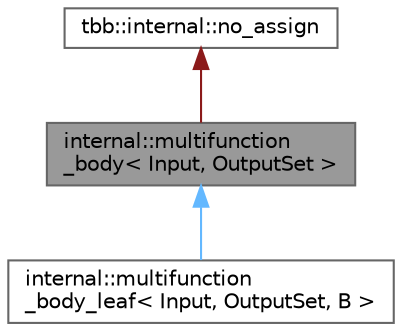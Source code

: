 digraph "internal::multifunction_body&lt; Input, OutputSet &gt;"
{
 // LATEX_PDF_SIZE
  bgcolor="transparent";
  edge [fontname=Helvetica,fontsize=10,labelfontname=Helvetica,labelfontsize=10];
  node [fontname=Helvetica,fontsize=10,shape=box,height=0.2,width=0.4];
  Node1 [id="Node000001",label="internal::multifunction\l_body\< Input, OutputSet \>",height=0.2,width=0.4,color="gray40", fillcolor="grey60", style="filled", fontcolor="black",tooltip="function_body that takes an Input and a set of output ports"];
  Node2 -> Node1 [id="edge1_Node000001_Node000002",dir="back",color="firebrick4",style="solid",tooltip=" "];
  Node2 [id="Node000002",label="tbb::internal::no_assign",height=0.2,width=0.4,color="gray40", fillcolor="white", style="filled",tooltip=" "];
  Node1 -> Node3 [id="edge2_Node000001_Node000003",dir="back",color="steelblue1",style="solid",tooltip=" "];
  Node3 [id="Node000003",label="internal::multifunction\l_body_leaf\< Input, OutputSet, B \>",height=0.2,width=0.4,color="gray40", fillcolor="white", style="filled",URL="$classinternal_1_1multifunction__body__leaf.html",tooltip="leaf for multifunction. OutputSet can be a std::tuple or a vector."];
}
